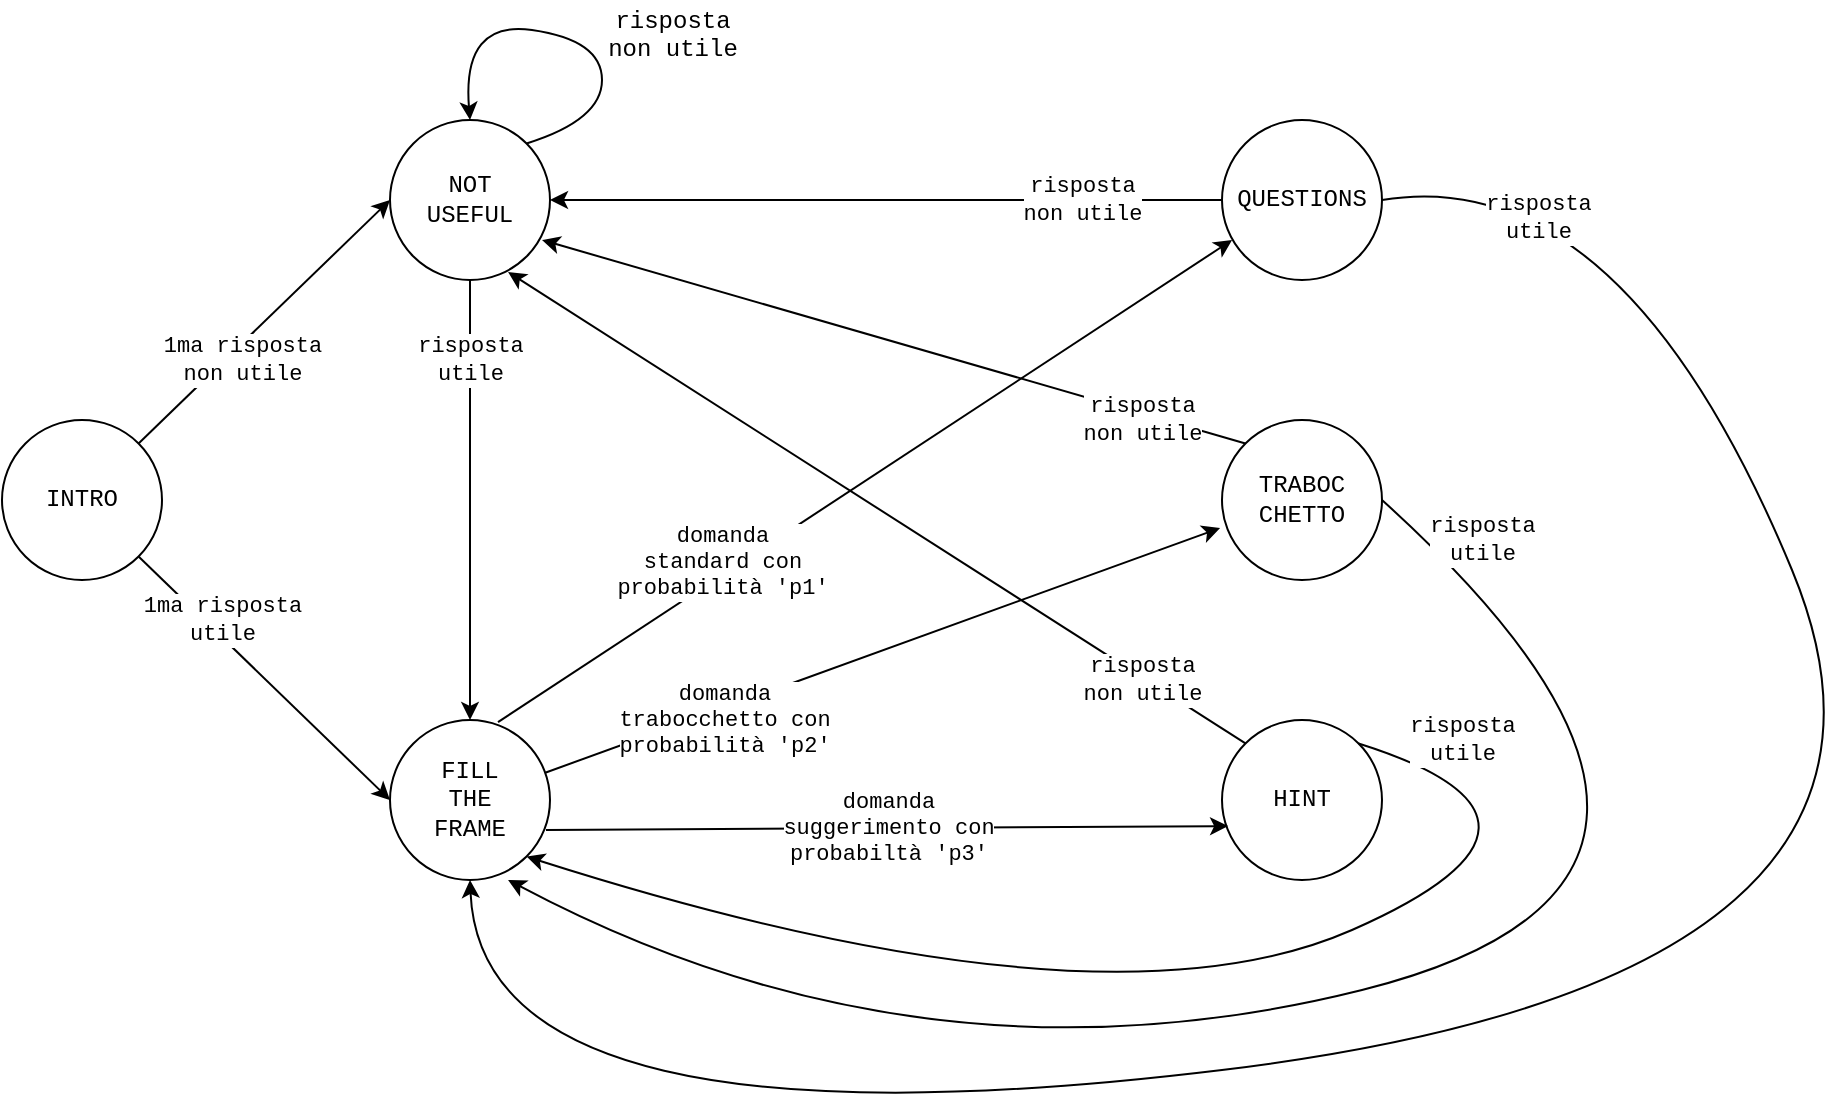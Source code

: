 <mxfile version="18.0.3" type="device"><diagram id="xnx8WswwJH5ttPACwb0L" name="Page-1"><mxGraphModel dx="1038" dy="575" grid="1" gridSize="10" guides="1" tooltips="1" connect="1" arrows="1" fold="1" page="1" pageScale="1" pageWidth="827" pageHeight="1169" math="0" shadow="0"><root><mxCell id="0"/><mxCell id="1" parent="0"/><mxCell id="5DTVgu43b2flDGZiLajC-1" value="INTRO" style="ellipse;whiteSpace=wrap;html=1;aspect=fixed;fontFamily=Courier New;" vertex="1" parent="1"><mxGeometry x="180" y="230" width="80" height="80" as="geometry"/></mxCell><mxCell id="5DTVgu43b2flDGZiLajC-2" value="&lt;div&gt;NOT&lt;/div&gt;&lt;div&gt;USEFUL&lt;br&gt;&lt;/div&gt;" style="ellipse;whiteSpace=wrap;html=1;aspect=fixed;fontFamily=Courier New;" vertex="1" parent="1"><mxGeometry x="374" y="80" width="80" height="80" as="geometry"/></mxCell><mxCell id="5DTVgu43b2flDGZiLajC-3" value="FILL&lt;br&gt;THE&lt;br&gt;FRAME" style="ellipse;whiteSpace=wrap;html=1;aspect=fixed;fontFamily=Courier New;" vertex="1" parent="1"><mxGeometry x="374" y="380" width="80" height="80" as="geometry"/></mxCell><mxCell id="5DTVgu43b2flDGZiLajC-11" value="" style="endArrow=classic;html=1;rounded=0;fontFamily=Courier New;exitX=1;exitY=1;exitDx=0;exitDy=0;entryX=0;entryY=0.5;entryDx=0;entryDy=0;" edge="1" parent="1" source="5DTVgu43b2flDGZiLajC-1" target="5DTVgu43b2flDGZiLajC-3"><mxGeometry relative="1" as="geometry"><mxPoint x="360" y="300" as="sourcePoint"/><mxPoint x="460" y="300" as="targetPoint"/></mxGeometry></mxCell><mxCell id="5DTVgu43b2flDGZiLajC-12" value="&lt;div&gt;1ma risposta &lt;br&gt;&lt;/div&gt;&lt;div&gt;utile&lt;br&gt;&lt;/div&gt;" style="edgeLabel;resizable=0;html=1;align=center;verticalAlign=middle;fontFamily=Courier New;" connectable="0" vertex="1" parent="5DTVgu43b2flDGZiLajC-11"><mxGeometry relative="1" as="geometry"><mxPoint x="-21" y="-29" as="offset"/></mxGeometry></mxCell><mxCell id="5DTVgu43b2flDGZiLajC-13" value="" style="endArrow=classic;html=1;rounded=0;fontFamily=Courier New;entryX=0;entryY=0.5;entryDx=0;entryDy=0;exitX=1;exitY=0;exitDx=0;exitDy=0;" edge="1" parent="1" source="5DTVgu43b2flDGZiLajC-1" target="5DTVgu43b2flDGZiLajC-2"><mxGeometry relative="1" as="geometry"><mxPoint x="360" y="300" as="sourcePoint"/><mxPoint x="460" y="300" as="targetPoint"/></mxGeometry></mxCell><mxCell id="5DTVgu43b2flDGZiLajC-14" value="&lt;div&gt;1ma risposta&lt;/div&gt;&lt;div&gt;non utile&lt;br&gt;&lt;/div&gt;" style="edgeLabel;resizable=0;html=1;align=center;verticalAlign=middle;fontFamily=Courier New;" connectable="0" vertex="1" parent="5DTVgu43b2flDGZiLajC-13"><mxGeometry relative="1" as="geometry"><mxPoint x="-11" y="19" as="offset"/></mxGeometry></mxCell><mxCell id="5DTVgu43b2flDGZiLajC-17" value="" style="curved=1;endArrow=classic;html=1;rounded=0;fontFamily=Courier New;exitX=1;exitY=0;exitDx=0;exitDy=0;entryX=0.5;entryY=0;entryDx=0;entryDy=0;" edge="1" parent="1" source="5DTVgu43b2flDGZiLajC-2" target="5DTVgu43b2flDGZiLajC-2"><mxGeometry width="50" height="50" relative="1" as="geometry"><mxPoint x="390" y="260" as="sourcePoint"/><mxPoint x="440" y="210" as="targetPoint"/><Array as="points"><mxPoint x="480" y="80"/><mxPoint x="480" y="40"/><mxPoint x="410" y="30"/></Array></mxGeometry></mxCell><mxCell id="5DTVgu43b2flDGZiLajC-18" value="&lt;div&gt;risposta &lt;br&gt;&lt;/div&gt;&lt;div&gt;non utile&lt;/div&gt;&lt;div&gt;&lt;br&gt;&lt;/div&gt;" style="text;html=1;align=center;verticalAlign=middle;resizable=0;points=[];autosize=1;strokeColor=none;fillColor=none;fontFamily=Courier New;" vertex="1" parent="1"><mxGeometry x="470" y="20" width="90" height="50" as="geometry"/></mxCell><mxCell id="5DTVgu43b2flDGZiLajC-19" value="" style="endArrow=classic;html=1;rounded=0;fontFamily=Courier New;exitX=0.5;exitY=1;exitDx=0;exitDy=0;entryX=0.5;entryY=0;entryDx=0;entryDy=0;" edge="1" parent="1" source="5DTVgu43b2flDGZiLajC-2" target="5DTVgu43b2flDGZiLajC-3"><mxGeometry relative="1" as="geometry"><mxPoint x="360" y="260" as="sourcePoint"/><mxPoint x="460" y="260" as="targetPoint"/></mxGeometry></mxCell><mxCell id="5DTVgu43b2flDGZiLajC-20" value="&lt;div&gt;risposta&lt;/div&gt;&lt;div&gt;utile&lt;br&gt;&lt;/div&gt;" style="edgeLabel;resizable=0;html=1;align=center;verticalAlign=middle;fontFamily=Courier New;" connectable="0" vertex="1" parent="5DTVgu43b2flDGZiLajC-19"><mxGeometry relative="1" as="geometry"><mxPoint y="-70" as="offset"/></mxGeometry></mxCell><mxCell id="5DTVgu43b2flDGZiLajC-21" value="QUESTIONS" style="ellipse;whiteSpace=wrap;html=1;aspect=fixed;fontFamily=Courier New;" vertex="1" parent="1"><mxGeometry x="790" y="80" width="80" height="80" as="geometry"/></mxCell><mxCell id="5DTVgu43b2flDGZiLajC-22" value="TRABOC&lt;br&gt;CHETTO" style="ellipse;whiteSpace=wrap;html=1;aspect=fixed;fontFamily=Courier New;" vertex="1" parent="1"><mxGeometry x="790" y="230" width="80" height="80" as="geometry"/></mxCell><mxCell id="5DTVgu43b2flDGZiLajC-23" value="HINT" style="ellipse;whiteSpace=wrap;html=1;aspect=fixed;fontFamily=Courier New;" vertex="1" parent="1"><mxGeometry x="790" y="380" width="80" height="80" as="geometry"/></mxCell><mxCell id="5DTVgu43b2flDGZiLajC-24" value="" style="endArrow=classic;html=1;rounded=0;fontFamily=Courier New;entryX=0.063;entryY=0.75;entryDx=0;entryDy=0;exitX=0.675;exitY=0.013;exitDx=0;exitDy=0;exitPerimeter=0;entryPerimeter=0;" edge="1" parent="1" source="5DTVgu43b2flDGZiLajC-3" target="5DTVgu43b2flDGZiLajC-21"><mxGeometry relative="1" as="geometry"><mxPoint x="360" y="330" as="sourcePoint"/><mxPoint x="460" y="330" as="targetPoint"/></mxGeometry></mxCell><mxCell id="5DTVgu43b2flDGZiLajC-25" value="&lt;div&gt;domanda &lt;br&gt;&lt;/div&gt;&lt;div&gt;standard con&lt;/div&gt;&lt;div&gt;probabilità 'p1'&lt;br&gt;&lt;/div&gt;" style="edgeLabel;resizable=0;html=1;align=center;verticalAlign=middle;fontFamily=Courier New;" connectable="0" vertex="1" parent="5DTVgu43b2flDGZiLajC-24"><mxGeometry relative="1" as="geometry"><mxPoint x="-72" y="40" as="offset"/></mxGeometry></mxCell><mxCell id="5DTVgu43b2flDGZiLajC-26" value="" style="endArrow=classic;html=1;rounded=0;fontFamily=Courier New;exitX=0.975;exitY=0.688;exitDx=0;exitDy=0;entryX=0.038;entryY=0.663;entryDx=0;entryDy=0;exitPerimeter=0;entryPerimeter=0;" edge="1" parent="1" source="5DTVgu43b2flDGZiLajC-3" target="5DTVgu43b2flDGZiLajC-23"><mxGeometry relative="1" as="geometry"><mxPoint x="510" y="350" as="sourcePoint"/><mxPoint x="610" y="350" as="targetPoint"/></mxGeometry></mxCell><mxCell id="5DTVgu43b2flDGZiLajC-27" value="&lt;div&gt;domanda&lt;/div&gt;&lt;div&gt;suggerimento con&lt;/div&gt;&lt;div&gt;probabiltà 'p3'&lt;br&gt;&lt;/div&gt;" style="edgeLabel;resizable=0;html=1;align=center;verticalAlign=middle;fontFamily=Courier New;" connectable="0" vertex="1" parent="5DTVgu43b2flDGZiLajC-26"><mxGeometry relative="1" as="geometry"/></mxCell><mxCell id="5DTVgu43b2flDGZiLajC-28" value="" style="endArrow=classic;html=1;rounded=0;fontFamily=Courier New;entryX=-0.012;entryY=0.675;entryDx=0;entryDy=0;entryPerimeter=0;" edge="1" parent="1" source="5DTVgu43b2flDGZiLajC-3" target="5DTVgu43b2flDGZiLajC-22"><mxGeometry relative="1" as="geometry"><mxPoint x="510" y="350" as="sourcePoint"/><mxPoint x="610" y="350" as="targetPoint"/></mxGeometry></mxCell><mxCell id="5DTVgu43b2flDGZiLajC-29" value="&lt;div&gt;domanda&lt;/div&gt;&lt;div&gt;trabocchetto con&lt;/div&gt;&lt;div&gt;probabilità 'p2'&lt;br&gt;&lt;/div&gt;" style="edgeLabel;resizable=0;html=1;align=center;verticalAlign=middle;fontFamily=Courier New;" connectable="0" vertex="1" parent="5DTVgu43b2flDGZiLajC-28"><mxGeometry relative="1" as="geometry"><mxPoint x="-80" y="35" as="offset"/></mxGeometry></mxCell><mxCell id="5DTVgu43b2flDGZiLajC-30" value="" style="endArrow=classic;html=1;rounded=0;fontFamily=Courier New;exitX=0;exitY=0.5;exitDx=0;exitDy=0;entryX=1;entryY=0.5;entryDx=0;entryDy=0;" edge="1" parent="1" source="5DTVgu43b2flDGZiLajC-21" target="5DTVgu43b2flDGZiLajC-2"><mxGeometry relative="1" as="geometry"><mxPoint x="510" y="300" as="sourcePoint"/><mxPoint x="610" y="300" as="targetPoint"/></mxGeometry></mxCell><mxCell id="5DTVgu43b2flDGZiLajC-31" value="&lt;div&gt;risposta&lt;/div&gt;&lt;div&gt;non utile&lt;br&gt;&lt;/div&gt;" style="edgeLabel;resizable=0;html=1;align=center;verticalAlign=middle;fontFamily=Courier New;" connectable="0" vertex="1" parent="5DTVgu43b2flDGZiLajC-30"><mxGeometry relative="1" as="geometry"><mxPoint x="98" as="offset"/></mxGeometry></mxCell><mxCell id="5DTVgu43b2flDGZiLajC-32" value="" style="endArrow=classic;html=1;rounded=0;fontFamily=Courier New;exitX=0;exitY=0;exitDx=0;exitDy=0;" edge="1" parent="1" source="5DTVgu43b2flDGZiLajC-22"><mxGeometry relative="1" as="geometry"><mxPoint x="510" y="300" as="sourcePoint"/><mxPoint x="450" y="140" as="targetPoint"/></mxGeometry></mxCell><mxCell id="5DTVgu43b2flDGZiLajC-33" value="&lt;div&gt;risposta&lt;/div&gt;&lt;div&gt;non utile&lt;br&gt;&lt;/div&gt;" style="edgeLabel;resizable=0;html=1;align=center;verticalAlign=middle;fontFamily=Courier New;" connectable="0" vertex="1" parent="5DTVgu43b2flDGZiLajC-32"><mxGeometry relative="1" as="geometry"><mxPoint x="124" y="39" as="offset"/></mxGeometry></mxCell><mxCell id="5DTVgu43b2flDGZiLajC-34" value="" style="endArrow=classic;html=1;rounded=0;fontFamily=Courier New;exitX=0;exitY=0;exitDx=0;exitDy=0;entryX=0.738;entryY=0.95;entryDx=0;entryDy=0;entryPerimeter=0;" edge="1" parent="1" source="5DTVgu43b2flDGZiLajC-23" target="5DTVgu43b2flDGZiLajC-2"><mxGeometry relative="1" as="geometry"><mxPoint x="510" y="330" as="sourcePoint"/><mxPoint x="610" y="330" as="targetPoint"/></mxGeometry></mxCell><mxCell id="5DTVgu43b2flDGZiLajC-35" value="&lt;div&gt;risposta&lt;/div&gt;&lt;div&gt;non utile&lt;br&gt;&lt;/div&gt;" style="edgeLabel;resizable=0;html=1;align=center;verticalAlign=middle;fontFamily=Courier New;" connectable="0" vertex="1" parent="5DTVgu43b2flDGZiLajC-34"><mxGeometry relative="1" as="geometry"><mxPoint x="133" y="86" as="offset"/></mxGeometry></mxCell><mxCell id="5DTVgu43b2flDGZiLajC-36" value="" style="curved=1;endArrow=classic;html=1;rounded=0;fontFamily=Courier New;exitX=1;exitY=0.5;exitDx=0;exitDy=0;entryX=0.5;entryY=1;entryDx=0;entryDy=0;" edge="1" parent="1" source="5DTVgu43b2flDGZiLajC-21" target="5DTVgu43b2flDGZiLajC-3"><mxGeometry width="50" height="50" relative="1" as="geometry"><mxPoint x="530" y="350" as="sourcePoint"/><mxPoint x="580" y="300" as="targetPoint"/><Array as="points"><mxPoint x="990" y="100"/><mxPoint x="1160" y="510"/><mxPoint x="420" y="600"/></Array></mxGeometry></mxCell><mxCell id="5DTVgu43b2flDGZiLajC-37" value="&lt;div&gt;risposta&lt;/div&gt;&lt;div&gt;utile&lt;br&gt;&lt;/div&gt;" style="edgeLabel;resizable=0;html=1;align=center;verticalAlign=middle;fontFamily=Courier New;" connectable="0" vertex="1" parent="1"><mxGeometry x="949.997" y="129.997" as="geometry"><mxPoint x="-2" y="-1" as="offset"/></mxGeometry></mxCell><mxCell id="5DTVgu43b2flDGZiLajC-38" value="" style="curved=1;endArrow=classic;html=1;rounded=0;fontFamily=Courier New;exitX=1;exitY=0.5;exitDx=0;exitDy=0;entryX=0.738;entryY=1;entryDx=0;entryDy=0;entryPerimeter=0;" edge="1" parent="1" source="5DTVgu43b2flDGZiLajC-22" target="5DTVgu43b2flDGZiLajC-3"><mxGeometry width="50" height="50" relative="1" as="geometry"><mxPoint x="560" y="400" as="sourcePoint"/><mxPoint x="610" y="350" as="targetPoint"/><Array as="points"><mxPoint x="1080" y="460"/><mxPoint x="640" y="570"/></Array></mxGeometry></mxCell><mxCell id="5DTVgu43b2flDGZiLajC-40" value="&lt;div&gt;risposta&lt;/div&gt;&lt;div&gt;utile&lt;br&gt;&lt;/div&gt;" style="edgeLabel;resizable=0;html=1;align=center;verticalAlign=middle;fontFamily=Courier New;" connectable="0" vertex="1" parent="1"><mxGeometry x="919.997" y="289.997" as="geometry"/></mxCell><mxCell id="5DTVgu43b2flDGZiLajC-41" value="" style="curved=1;endArrow=classic;html=1;rounded=0;fontFamily=Courier New;exitX=1;exitY=0;exitDx=0;exitDy=0;entryX=1;entryY=1;entryDx=0;entryDy=0;" edge="1" parent="1" source="5DTVgu43b2flDGZiLajC-23" target="5DTVgu43b2flDGZiLajC-3"><mxGeometry width="50" height="50" relative="1" as="geometry"><mxPoint x="740" y="430" as="sourcePoint"/><mxPoint x="790" y="380" as="targetPoint"/><Array as="points"><mxPoint x="980" y="430"/><mxPoint x="730" y="540"/></Array></mxGeometry></mxCell><mxCell id="5DTVgu43b2flDGZiLajC-42" value="&lt;div&gt;risposta&lt;/div&gt;&lt;div&gt;utile&lt;br&gt;&lt;/div&gt;" style="edgeLabel;resizable=0;html=1;align=center;verticalAlign=middle;fontFamily=Courier New;" connectable="0" vertex="1" parent="1"><mxGeometry x="909.997" y="389.997" as="geometry"/></mxCell></root></mxGraphModel></diagram></mxfile>